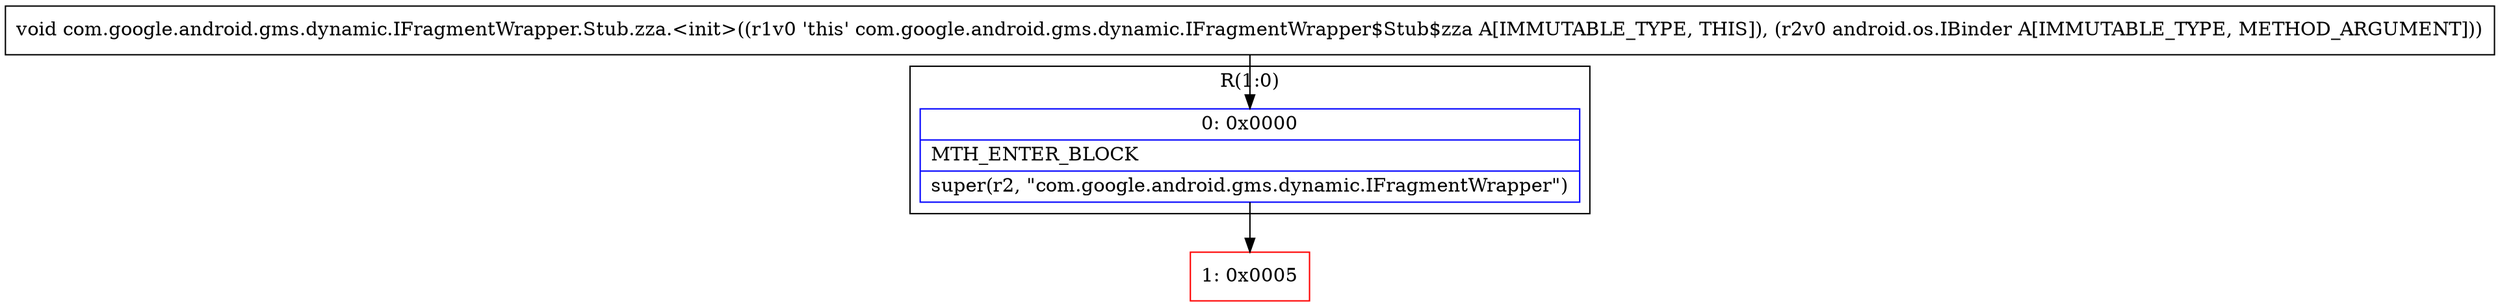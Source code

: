 digraph "CFG forcom.google.android.gms.dynamic.IFragmentWrapper.Stub.zza.\<init\>(Landroid\/os\/IBinder;)V" {
subgraph cluster_Region_379326110 {
label = "R(1:0)";
node [shape=record,color=blue];
Node_0 [shape=record,label="{0\:\ 0x0000|MTH_ENTER_BLOCK\l|super(r2, \"com.google.android.gms.dynamic.IFragmentWrapper\")\l}"];
}
Node_1 [shape=record,color=red,label="{1\:\ 0x0005}"];
MethodNode[shape=record,label="{void com.google.android.gms.dynamic.IFragmentWrapper.Stub.zza.\<init\>((r1v0 'this' com.google.android.gms.dynamic.IFragmentWrapper$Stub$zza A[IMMUTABLE_TYPE, THIS]), (r2v0 android.os.IBinder A[IMMUTABLE_TYPE, METHOD_ARGUMENT])) }"];
MethodNode -> Node_0;
Node_0 -> Node_1;
}

